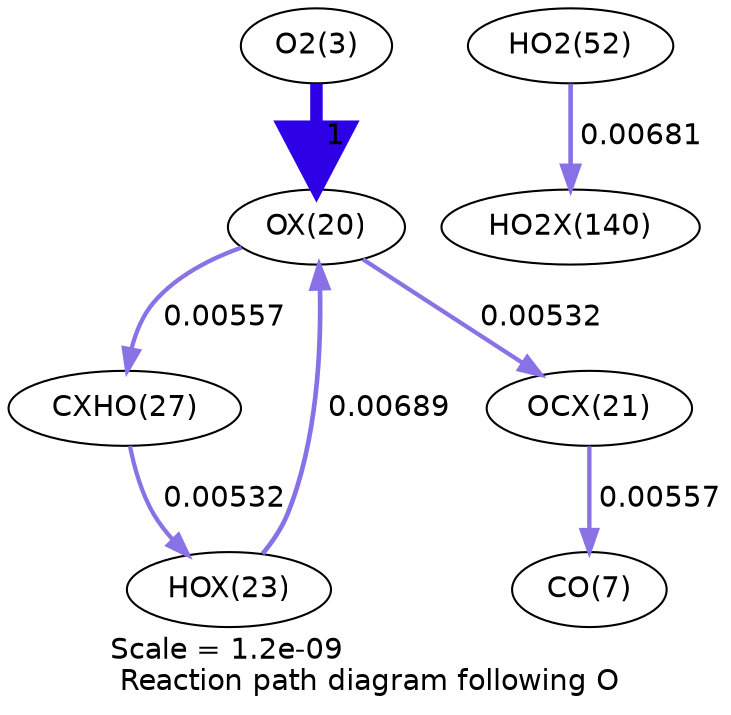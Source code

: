 digraph reaction_paths {
center=1;
s5 -> s26[fontname="Helvetica", penwidth=6, arrowsize=3, color="0.7, 1.5, 0.9"
, label=" 1"];
s26 -> s31[fontname="Helvetica", penwidth=2.08, arrowsize=1.04, color="0.7, 0.506, 0.9"
, label=" 0.00557"];
s26 -> s27[fontname="Helvetica", penwidth=2.05, arrowsize=1.02, color="0.7, 0.505, 0.9"
, label=" 0.00532"];
s29 -> s26[fontname="Helvetica", penwidth=2.24, arrowsize=1.12, color="0.7, 0.507, 0.9"
, label=" 0.00689"];
s31 -> s29[fontname="Helvetica", penwidth=2.05, arrowsize=1.02, color="0.7, 0.505, 0.9"
, label=" 0.00532"];
s27 -> s9[fontname="Helvetica", penwidth=2.08, arrowsize=1.04, color="0.7, 0.506, 0.9"
, label=" 0.00557"];
s21 -> s40[fontname="Helvetica", penwidth=2.23, arrowsize=1.12, color="0.7, 0.507, 0.9"
, label=" 0.00681"];
s5 [ fontname="Helvetica", label="O2(3)"];
s9 [ fontname="Helvetica", label="CO(7)"];
s21 [ fontname="Helvetica", label="HO2(52)"];
s26 [ fontname="Helvetica", label="OX(20)"];
s27 [ fontname="Helvetica", label="OCX(21)"];
s29 [ fontname="Helvetica", label="HOX(23)"];
s31 [ fontname="Helvetica", label="CXHO(27)"];
s40 [ fontname="Helvetica", label="HO2X(140)"];
 label = "Scale = 1.2e-09\l Reaction path diagram following O";
 fontname = "Helvetica";
}
